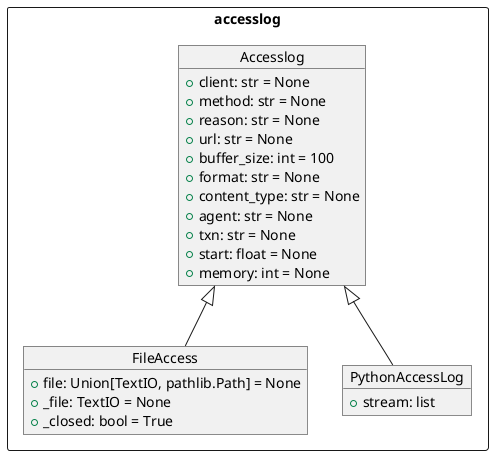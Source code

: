 @startuml
package accesslog <<Rectangle>> {
    object Accesslog {
        +client: str = None
        +method: str = None
        +reason: str = None
        +url: str = None
        +buffer_size: int = 100
        +format: str = None
        +content_type: str = None
        +agent: str = None
        +txn: str = None
        +start: float = None
        +memory: int = None
    }

    object FileAccess {
        +file: Union[TextIO, pathlib.Path] = None
        +_file: TextIO = None
        +_closed: bool = True
    }

    object PythonAccessLog {
        +stream: list
    }
}

Accesslog <|-- FileAccess
Accesslog <|-- PythonAccessLog
@enduml
